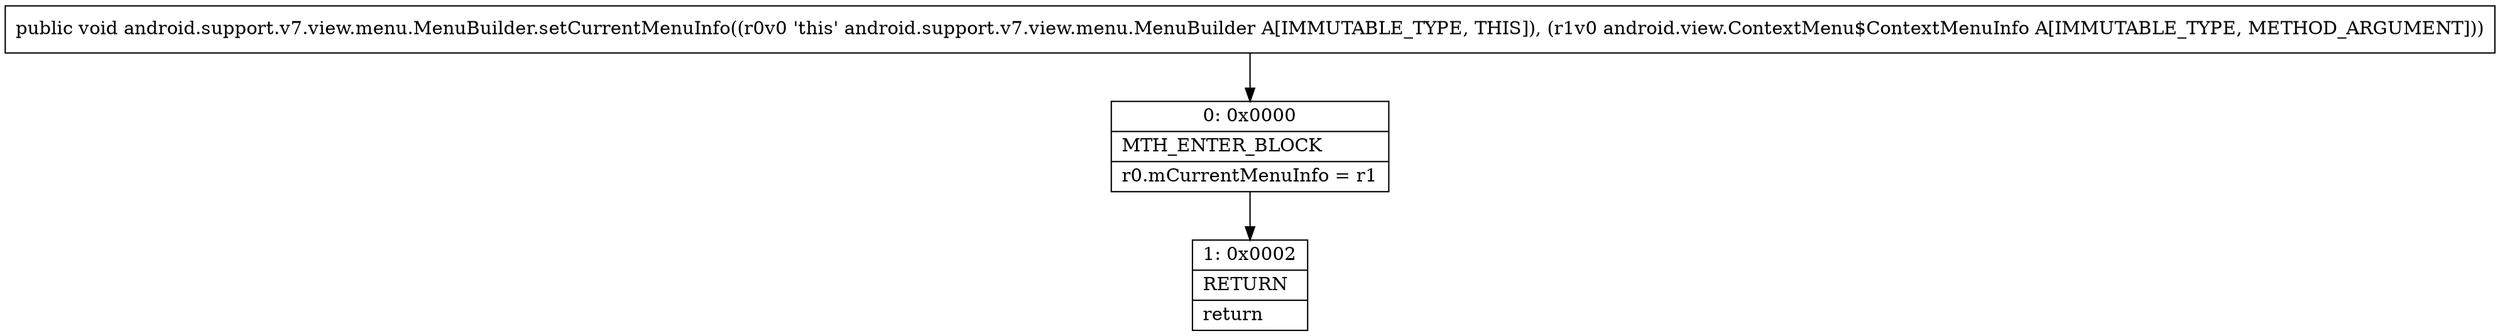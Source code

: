 digraph "CFG forandroid.support.v7.view.menu.MenuBuilder.setCurrentMenuInfo(Landroid\/view\/ContextMenu$ContextMenuInfo;)V" {
Node_0 [shape=record,label="{0\:\ 0x0000|MTH_ENTER_BLOCK\l|r0.mCurrentMenuInfo = r1\l}"];
Node_1 [shape=record,label="{1\:\ 0x0002|RETURN\l|return\l}"];
MethodNode[shape=record,label="{public void android.support.v7.view.menu.MenuBuilder.setCurrentMenuInfo((r0v0 'this' android.support.v7.view.menu.MenuBuilder A[IMMUTABLE_TYPE, THIS]), (r1v0 android.view.ContextMenu$ContextMenuInfo A[IMMUTABLE_TYPE, METHOD_ARGUMENT])) }"];
MethodNode -> Node_0;
Node_0 -> Node_1;
}

